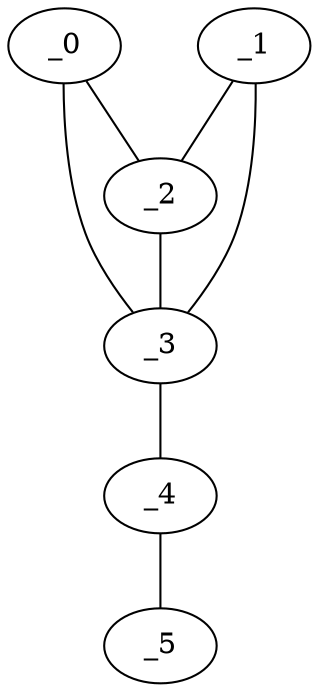 graph KP1_0112 {
	_0	 [x="0.406435",
		y="3.06411"];
	_2	 [x="0.504916",
		y="0.589688"];
	_0 -- _2;
	_3	 [x="0.776802",
		y="1.67055"];
	_0 -- _3;
	_1	 [x="1.75447",
		y="2.59627"];
	_1 -- _2;
	_1 -- _3;
	_2 -- _3;
	_4	 [x="1.91",
		y="0.63"];
	_3 -- _4;
	_5	 [x="1.61324",
		y="1.5235"];
	_4 -- _5;
}
